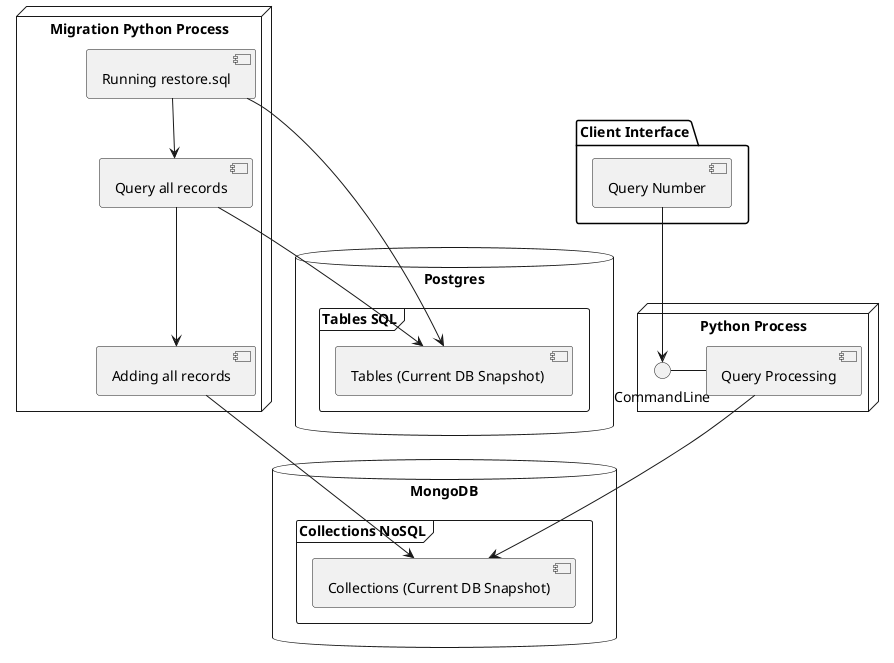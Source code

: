 @startuml

package "Client Interface" {
  [Query Number]
}
 
node "Python Process" {
  CommandLine - [Query Processing]
  [Query Number] --> CommandLine

} 

node "Migration Python Process" {
  [Running restore.sql] --> [Query all records]
  [Query all records] --> [Adding all records]


} 

database "MongoDB" {
  frame "Collections NoSQL" {
	[Collections (Current DB Snapshot)]
  }
}

database "Postgres" {
  frame "Tables SQL" {
	  [Tables (Current DB Snapshot) ]
  }
}


[Query Processing] --> [Collections (Current DB Snapshot)]
[Running restore.sql] --> [Tables (Current DB Snapshot) ]
[Query all records] --> [Tables (Current DB Snapshot) ]
[Adding all records] --> [Collections (Current DB Snapshot)]


@enduml
